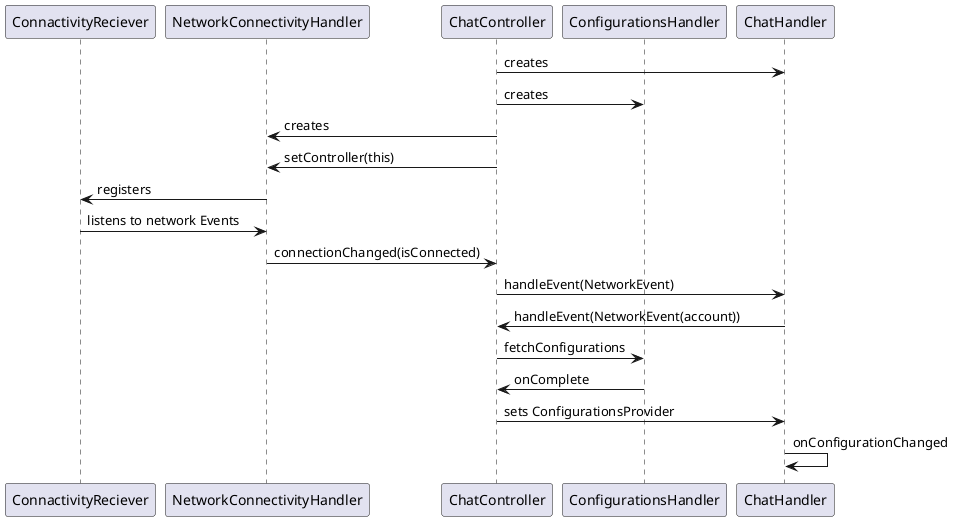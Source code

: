 @startuml

participant ConnactivityReciever
participant NetworkConnectivityHandler
participant ChatController
participant ConfigurationsHandler
participant ChatHandler


ChatController -> ChatHandler: creates
ChatController -> ConfigurationsHandler: creates

ChatController -> NetworkConnectivityHandler: creates
ChatController -> NetworkConnectivityHandler: setController(this)
NetworkConnectivityHandler -> ConnactivityReciever: registers
ConnactivityReciever -> NetworkConnectivityHandler: listens to network Events
NetworkConnectivityHandler -> ChatController: connectionChanged(isConnected)
ChatController -> ChatHandler: handleEvent(NetworkEvent)
ChatHandler -> ChatController: handleEvent(NetworkEvent(account))
ChatController -> ConfigurationsHandler: fetchConfigurations
ConfigurationsHandler -> ChatController: onComplete
ChatController -> ChatHandler: sets ConfigurationsProvider
ChatHandler -> ChatHandler: onConfigurationChanged



@enduml